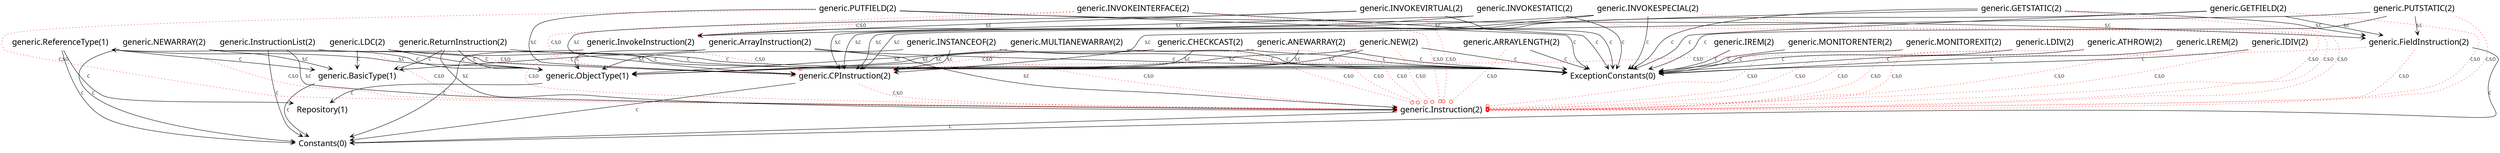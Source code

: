 digraph generic_2_org_apache_bcel_tdg { 
node [shape=plaintext, fontname=Skia, fontsize=20];
edge [fontname=Skia, fontsize = 10];
69[ label="Constants(0)"];
68[ label="generic.ReferenceType(1)"];
69[ label="Constants(0)"];
66[ label="generic.BasicType(1)"];
65[ label="Repository(1)"];
68[ label="generic.ReferenceType(1)"];
65[ label="Repository(1)"];
62[ label="generic.ObjectType(1)"];
61[ label="ExceptionConstants(0)"];
60[ label="generic.INVOKESPECIAL(2)"];
61[ label="ExceptionConstants(0)"];
58[ label="generic.INVOKEINTERFACE(2)"];
61[ label="ExceptionConstants(0)"];
56[ label="generic.MULTIANEWARRAY(2)"];
61[ label="ExceptionConstants(0)"];
54[ label="generic.NEWARRAY(2)"];
69[ label="Constants(0)"];
54[ label="generic.NEWARRAY(2)"];
61[ label="ExceptionConstants(0)"];
50[ label="generic.INSTANCEOF(2)"];
61[ label="ExceptionConstants(0)"];
48[ label="generic.INVOKEVIRTUAL(2)"];
61[ label="ExceptionConstants(0)"];
46[ label="generic.CHECKCAST(2)"];
61[ label="ExceptionConstants(0)"];
44[ label="generic.ARRAYLENGTH(2)"];
61[ label="ExceptionConstants(0)"];
42[ label="generic.IREM(2)"];
61[ label="ExceptionConstants(0)"];
40[ label="generic.MONITORENTER(2)"];
61[ label="ExceptionConstants(0)"];
38[ label="generic.LDC(2)"];
61[ label="ExceptionConstants(0)"];
36[ label="generic.ANEWARRAY(2)"];
69[ label="Constants(0)"];
34[ label="generic.InstructionList(2)"];
61[ label="ExceptionConstants(0)"];
32[ label="generic.PUTSTATIC(2)"];
69[ label="Constants(0)"];
30[ label="generic.CPInstruction(2)"];
69[ label="Constants(0)"];
28[ label="generic.FieldInstruction(2)"];
61[ label="ExceptionConstants(0)"];
26[ label="generic.NEW(2)"];
61[ label="ExceptionConstants(0)"];
24[ label="generic.INVOKESTATIC(2)"];
61[ label="ExceptionConstants(0)"];
22[ label="generic.PUTFIELD(2)"];
61[ label="ExceptionConstants(0)"];
20[ label="generic.MONITOREXIT(2)"];
61[ label="ExceptionConstants(0)"];
18[ label="generic.LDIV(2)"];
69[ label="Constants(0)"];
16[ label="generic.Instruction(2)"];
61[ label="ExceptionConstants(0)"];
14[ label="generic.ATHROW(2)"];
61[ label="ExceptionConstants(0)"];
12[ label="generic.GETSTATIC(2)"];
61[ label="ExceptionConstants(0)"];
10[ label="generic.ReturnInstruction(2)"];
61[ label="ExceptionConstants(0)"];
8[ label="generic.LREM(2)"];
69[ label="Constants(0)"];
6[ label="generic.InvokeInstruction(2)"];
61[ label="ExceptionConstants(0)"];
4[ label="generic.ArrayInstruction(2)"];
61[ label="ExceptionConstants(0)"];
2[ label="generic.GETFIELD(2)"];
61[ label="ExceptionConstants(0)"];
0[ label="generic.IDIV(2)"];
12->30[color="black", arrowhead="vee", label = "S,C"];
12->28[color="black", arrowhead="vee", label = "S,C"];
12->61[color="black", arrowhead="vee", label = "C"];
12->16[color="red",  arrowhead="odot", style="dotted", label = "C,S,O"];
40->61[color="black", arrowhead="vee", label = "C"];
40->16[color="red",  arrowhead="odot", style="dotted", label = "C,S,O"];
46->62[color="black", arrowhead="vee", label = "S,C"];
46->30[color="black", arrowhead="vee", label = "S,C"];
46->61[color="black", arrowhead="vee", label = "C"];
46->16[color="red",  arrowhead="odot", style="dotted", label = "C,S,O"];
60->30[color="black", arrowhead="vee", label = "S,C"];
60->6[color="black", arrowhead="vee", label = "S,C"];
60->61[color="black", arrowhead="vee", label = "C"];
60->16[color="red",  arrowhead="odot", style="dotted", label = "C,S,O"];
18->61[color="black", arrowhead="vee", label = "C"];
18->16[color="red",  arrowhead="odot", style="dotted", label = "C,S,O"];
54->66[color="black", arrowhead="vee", label = "S,C"];
54->61[color="black", arrowhead="vee", label = "C"];
54->69[color="black", arrowhead="vee", label = "C"];
54->16[color="red",  arrowhead="odot", style="dotted", label = "C,S,O"];
56->62[color="black", arrowhead="vee", label = "S,C"];
56->61[color="black", arrowhead="vee", label = "C"];
56->16[color="red",  arrowhead="odot", style="dotted", label = "C,S,O"];
56->30[color="red",  arrowhead="odot", style="dotted", label = "C,S,O"];
2->30[color="black", arrowhead="vee", label = "S,C"];
2->28[color="black", arrowhead="vee", label = "S,C"];
2->61[color="black", arrowhead="vee", label = "C"];
2->16[color="red",  arrowhead="odot", style="dotted", label = "C,S,O"];
68->66[color="black", arrowhead="vee", label = "C"];
68->62[color="black", arrowhead="vee", label = "C"];
68->69[color="black", arrowhead="vee", label = "C"];
68->65[color="black", arrowhead="vee", label = "C"];
38->62[color="black", arrowhead="vee", label = "C"];
38->61[color="black", arrowhead="vee", label = "C"];
38->66[color="black", arrowhead="vee", label = "C"];
38->16[color="red",  arrowhead="odot", style="dotted", label = "C,S,O"];
38->30[color="red",  arrowhead="odot", style="dotted", label = "C,S,O"];
34->16[color="black", arrowhead="vee", label = "S,C"];
34->30[color="black", arrowhead="vee", label = "C"];
34->69[color="black", arrowhead="vee", label = "C"];
10->16[color="black", arrowhead="vee", label = "S,C"];
10->61[color="black", arrowhead="vee", label = "C"];
10->66[color="black", arrowhead="vee", label = "C"];
10->62[color="black", arrowhead="vee", label = "C"];
26->62[color="black", arrowhead="vee", label = "S,C"];
26->30[color="black", arrowhead="vee", label = "S,C"];
26->61[color="black", arrowhead="vee", label = "C"];
26->16[color="red",  arrowhead="odot", style="dotted", label = "C,S,O"];
8->61[color="black", arrowhead="vee", label = "C"];
8->16[color="red",  arrowhead="odot", style="dotted", label = "C,S,O"];
32->30[color="black", arrowhead="vee", label = "S,C"];
32->28[color="black", arrowhead="vee", label = "S,C"];
32->61[color="black", arrowhead="vee", label = "C"];
32->16[color="red",  arrowhead="odot", style="dotted", label = "C,S,O"];
48->30[color="black", arrowhead="vee", label = "S,C"];
48->6[color="black", arrowhead="vee", label = "S,C"];
48->61[color="black", arrowhead="vee", label = "C"];
48->16[color="red",  arrowhead="odot", style="dotted", label = "C,S,O"];
50->62[color="black", arrowhead="vee", label = "S,C"];
50->30[color="black", arrowhead="vee", label = "S,C"];
50->61[color="black", arrowhead="vee", label = "C"];
50->16[color="red",  arrowhead="odot", style="dotted", label = "C,S,O"];
62->68[color="black", arrowhead="vee", label = "S,C"];
62->65[color="black", arrowhead="vee", label = "C"];
16->69[color="black", arrowhead="vee", label = "C"];
66->69[color="black", arrowhead="vee", label = "C"];
44->61[color="black", arrowhead="vee", label = "C"];
44->16[color="red",  arrowhead="odot", style="dotted", label = "C,S,O"];
42->61[color="black", arrowhead="vee", label = "C"];
42->16[color="red",  arrowhead="odot", style="dotted", label = "C,S,O"];
6->69[color="black", arrowhead="vee", label = "C"];
6->16[color="red",  arrowhead="odot", style="dotted", label = "C,S,O"];
6->30[color="red",  arrowhead="odot", style="dotted", label = "C,S,O"];
36->62[color="black", arrowhead="vee", label = "S,C"];
36->30[color="black", arrowhead="vee", label = "S,C"];
36->61[color="black", arrowhead="vee", label = "C"];
36->16[color="red",  arrowhead="odot", style="dotted", label = "C,S,O"];
20->61[color="black", arrowhead="vee", label = "C"];
20->16[color="red",  arrowhead="odot", style="dotted", label = "C,S,O"];
30->69[color="black", arrowhead="vee", label = "C"];
30->16[color="red",  arrowhead="odot", style="dotted", label = "C,S,O"];
22->30[color="black", arrowhead="vee", label = "S,C"];
22->28[color="black", arrowhead="vee", label = "S,C"];
22->61[color="black", arrowhead="vee", label = "C"];
22->16[color="red",  arrowhead="odot", style="dotted", label = "C,S,O"];
28->69[color="black", arrowhead="vee", label = "C"];
28->16[color="red",  arrowhead="odot", style="dotted", label = "C,S,O"];
28->30[color="red",  arrowhead="odot", style="dotted", label = "C,S,O"];
4->16[color="black", arrowhead="vee", label = "S,C"];
4->61[color="black", arrowhead="vee", label = "C"];
4->66[color="black", arrowhead="vee", label = "C"];
4->62[color="black", arrowhead="vee", label = "C"];
14->61[color="black", arrowhead="vee", label = "C"];
14->16[color="red",  arrowhead="odot", style="dotted", label = "C,S,O"];
24->30[color="black", arrowhead="vee", label = "S,C"];
24->6[color="black", arrowhead="vee", label = "S,C"];
24->61[color="black", arrowhead="vee", label = "C"];
24->16[color="red",  arrowhead="odot", style="dotted", label = "C,S,O"];
58->61[color="black", arrowhead="vee", label = "C"];
58->16[color="red",  arrowhead="odot", style="dotted", label = "C,S,O"];
58->30[color="red",  arrowhead="odot", style="dotted", label = "C,S,O"];
58->6[color="red",  arrowhead="odot", style="dotted", label = "C,S,O"];
0->61[color="black", arrowhead="vee", label = "C"];
0->16[color="red",  arrowhead="odot", style="dotted", label = "C,S,O"]
}